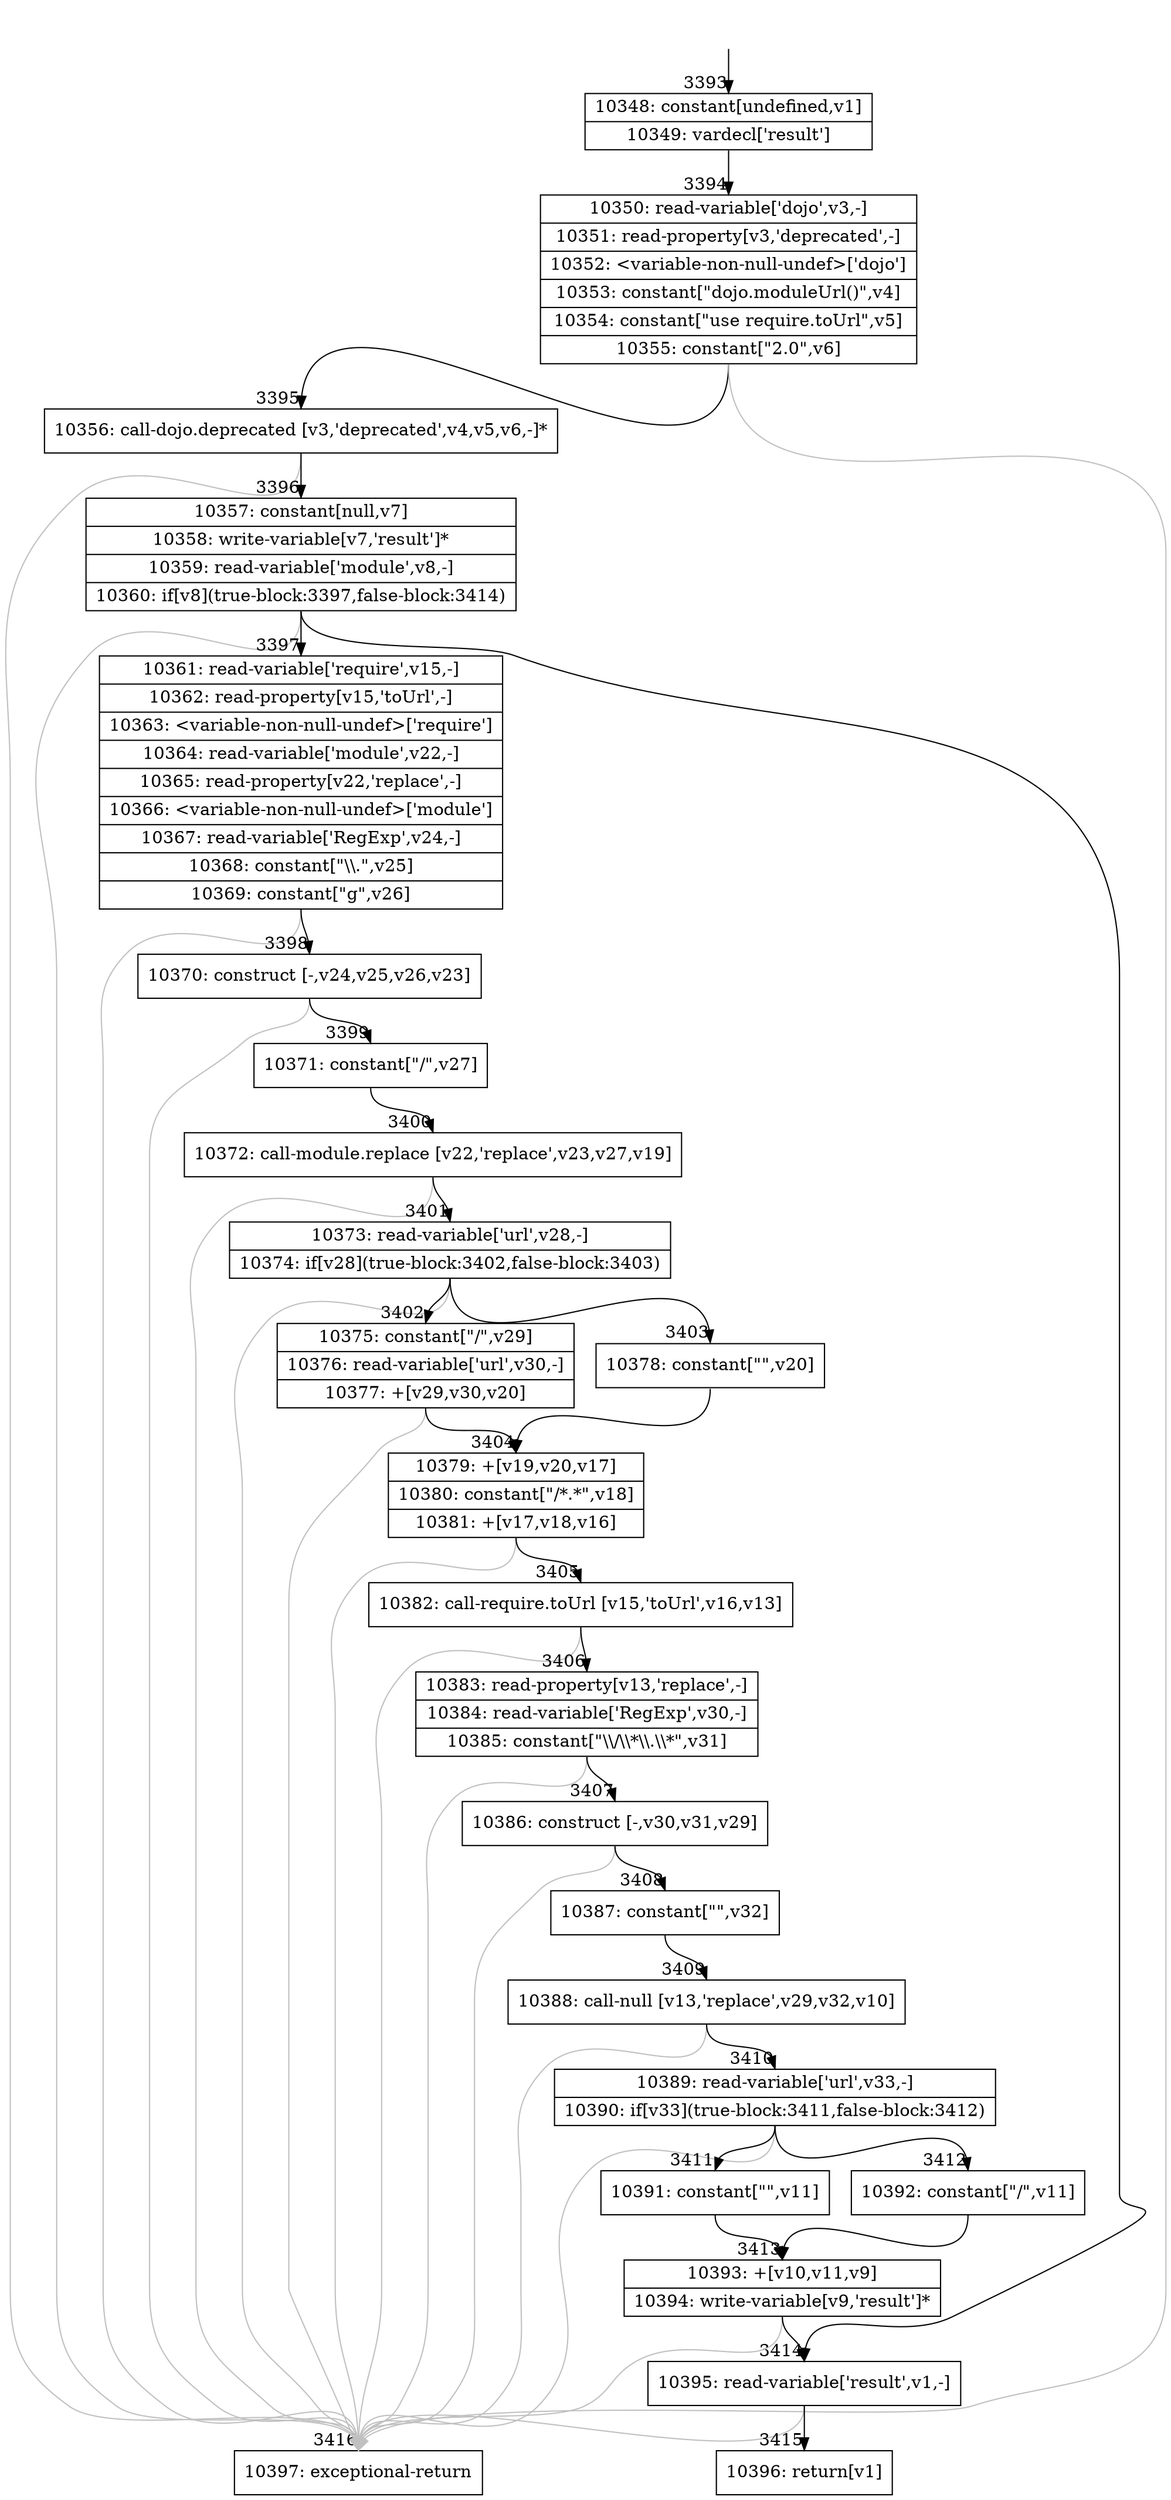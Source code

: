 digraph {
rankdir="TD"
BB_entry228[shape=none,label=""];
BB_entry228 -> BB3393 [tailport=s, headport=n, headlabel="    3393"]
BB3393 [shape=record label="{10348: constant[undefined,v1]|10349: vardecl['result']}" ] 
BB3393 -> BB3394 [tailport=s, headport=n, headlabel="      3394"]
BB3394 [shape=record label="{10350: read-variable['dojo',v3,-]|10351: read-property[v3,'deprecated',-]|10352: \<variable-non-null-undef\>['dojo']|10353: constant[\"dojo.moduleUrl()\",v4]|10354: constant[\"use require.toUrl\",v5]|10355: constant[\"2.0\",v6]}" ] 
BB3394 -> BB3395 [tailport=s, headport=n, headlabel="      3395"]
BB3394 -> BB3416 [tailport=s, headport=n, color=gray, headlabel="      3416"]
BB3395 [shape=record label="{10356: call-dojo.deprecated [v3,'deprecated',v4,v5,v6,-]*}" ] 
BB3395 -> BB3396 [tailport=s, headport=n, headlabel="      3396"]
BB3395 -> BB3416 [tailport=s, headport=n, color=gray]
BB3396 [shape=record label="{10357: constant[null,v7]|10358: write-variable[v7,'result']*|10359: read-variable['module',v8,-]|10360: if[v8](true-block:3397,false-block:3414)}" ] 
BB3396 -> BB3397 [tailport=s, headport=n, headlabel="      3397"]
BB3396 -> BB3414 [tailport=s, headport=n, headlabel="      3414"]
BB3396 -> BB3416 [tailport=s, headport=n, color=gray]
BB3397 [shape=record label="{10361: read-variable['require',v15,-]|10362: read-property[v15,'toUrl',-]|10363: \<variable-non-null-undef\>['require']|10364: read-variable['module',v22,-]|10365: read-property[v22,'replace',-]|10366: \<variable-non-null-undef\>['module']|10367: read-variable['RegExp',v24,-]|10368: constant[\"\\\\.\",v25]|10369: constant[\"g\",v26]}" ] 
BB3397 -> BB3398 [tailport=s, headport=n, headlabel="      3398"]
BB3397 -> BB3416 [tailport=s, headport=n, color=gray]
BB3398 [shape=record label="{10370: construct [-,v24,v25,v26,v23]}" ] 
BB3398 -> BB3399 [tailport=s, headport=n, headlabel="      3399"]
BB3398 -> BB3416 [tailport=s, headport=n, color=gray]
BB3399 [shape=record label="{10371: constant[\"/\",v27]}" ] 
BB3399 -> BB3400 [tailport=s, headport=n, headlabel="      3400"]
BB3400 [shape=record label="{10372: call-module.replace [v22,'replace',v23,v27,v19]}" ] 
BB3400 -> BB3401 [tailport=s, headport=n, headlabel="      3401"]
BB3400 -> BB3416 [tailport=s, headport=n, color=gray]
BB3401 [shape=record label="{10373: read-variable['url',v28,-]|10374: if[v28](true-block:3402,false-block:3403)}" ] 
BB3401 -> BB3402 [tailport=s, headport=n, headlabel="      3402"]
BB3401 -> BB3403 [tailport=s, headport=n, headlabel="      3403"]
BB3401 -> BB3416 [tailport=s, headport=n, color=gray]
BB3402 [shape=record label="{10375: constant[\"/\",v29]|10376: read-variable['url',v30,-]|10377: +[v29,v30,v20]}" ] 
BB3402 -> BB3404 [tailport=s, headport=n, headlabel="      3404"]
BB3402 -> BB3416 [tailport=s, headport=n, color=gray]
BB3403 [shape=record label="{10378: constant[\"\",v20]}" ] 
BB3403 -> BB3404 [tailport=s, headport=n]
BB3404 [shape=record label="{10379: +[v19,v20,v17]|10380: constant[\"/*.*\",v18]|10381: +[v17,v18,v16]}" ] 
BB3404 -> BB3405 [tailport=s, headport=n, headlabel="      3405"]
BB3404 -> BB3416 [tailport=s, headport=n, color=gray]
BB3405 [shape=record label="{10382: call-require.toUrl [v15,'toUrl',v16,v13]}" ] 
BB3405 -> BB3406 [tailport=s, headport=n, headlabel="      3406"]
BB3405 -> BB3416 [tailport=s, headport=n, color=gray]
BB3406 [shape=record label="{10383: read-property[v13,'replace',-]|10384: read-variable['RegExp',v30,-]|10385: constant[\"\\\\/\\\\*\\\\.\\\\*\",v31]}" ] 
BB3406 -> BB3407 [tailport=s, headport=n, headlabel="      3407"]
BB3406 -> BB3416 [tailport=s, headport=n, color=gray]
BB3407 [shape=record label="{10386: construct [-,v30,v31,v29]}" ] 
BB3407 -> BB3408 [tailport=s, headport=n, headlabel="      3408"]
BB3407 -> BB3416 [tailport=s, headport=n, color=gray]
BB3408 [shape=record label="{10387: constant[\"\",v32]}" ] 
BB3408 -> BB3409 [tailport=s, headport=n, headlabel="      3409"]
BB3409 [shape=record label="{10388: call-null [v13,'replace',v29,v32,v10]}" ] 
BB3409 -> BB3410 [tailport=s, headport=n, headlabel="      3410"]
BB3409 -> BB3416 [tailport=s, headport=n, color=gray]
BB3410 [shape=record label="{10389: read-variable['url',v33,-]|10390: if[v33](true-block:3411,false-block:3412)}" ] 
BB3410 -> BB3411 [tailport=s, headport=n, headlabel="      3411"]
BB3410 -> BB3412 [tailport=s, headport=n, headlabel="      3412"]
BB3410 -> BB3416 [tailport=s, headport=n, color=gray]
BB3411 [shape=record label="{10391: constant[\"\",v11]}" ] 
BB3411 -> BB3413 [tailport=s, headport=n, headlabel="      3413"]
BB3412 [shape=record label="{10392: constant[\"/\",v11]}" ] 
BB3412 -> BB3413 [tailport=s, headport=n]
BB3413 [shape=record label="{10393: +[v10,v11,v9]|10394: write-variable[v9,'result']*}" ] 
BB3413 -> BB3414 [tailport=s, headport=n]
BB3413 -> BB3416 [tailport=s, headport=n, color=gray]
BB3414 [shape=record label="{10395: read-variable['result',v1,-]}" ] 
BB3414 -> BB3415 [tailport=s, headport=n, headlabel="      3415"]
BB3414 -> BB3416 [tailport=s, headport=n, color=gray]
BB3415 [shape=record label="{10396: return[v1]}" ] 
BB3416 [shape=record label="{10397: exceptional-return}" ] 
//#$~ 4295
}
